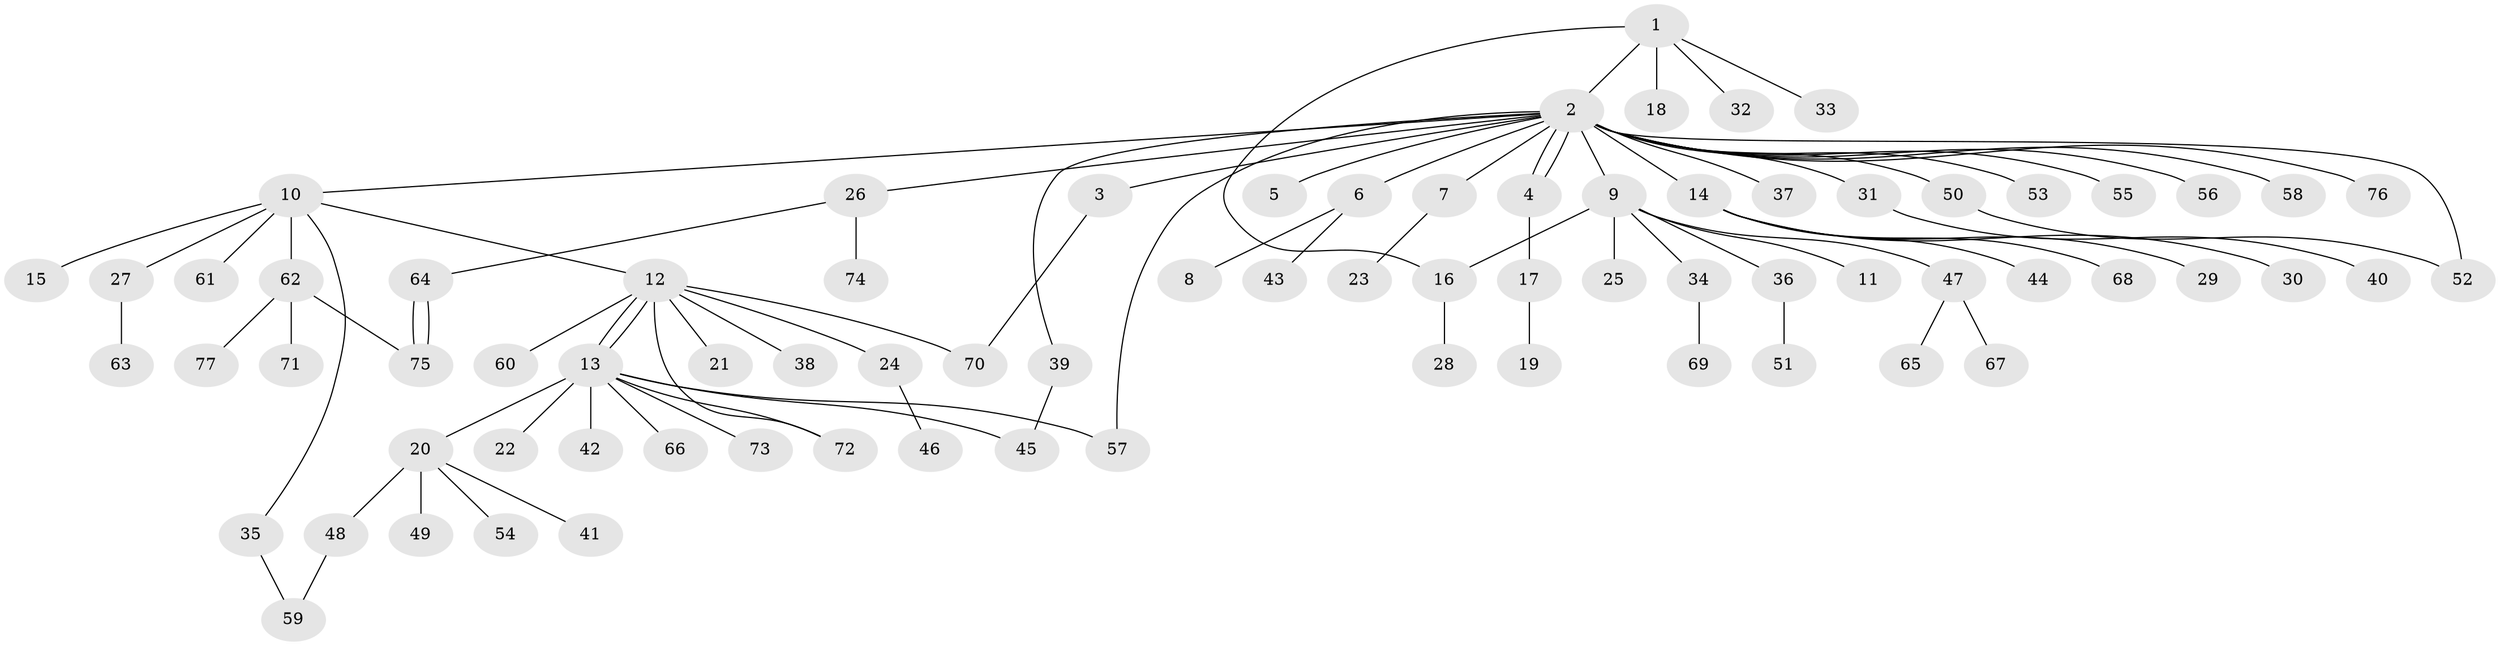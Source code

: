 // Generated by graph-tools (version 1.1) at 2025/35/03/09/25 02:35:49]
// undirected, 77 vertices, 87 edges
graph export_dot {
graph [start="1"]
  node [color=gray90,style=filled];
  1;
  2;
  3;
  4;
  5;
  6;
  7;
  8;
  9;
  10;
  11;
  12;
  13;
  14;
  15;
  16;
  17;
  18;
  19;
  20;
  21;
  22;
  23;
  24;
  25;
  26;
  27;
  28;
  29;
  30;
  31;
  32;
  33;
  34;
  35;
  36;
  37;
  38;
  39;
  40;
  41;
  42;
  43;
  44;
  45;
  46;
  47;
  48;
  49;
  50;
  51;
  52;
  53;
  54;
  55;
  56;
  57;
  58;
  59;
  60;
  61;
  62;
  63;
  64;
  65;
  66;
  67;
  68;
  69;
  70;
  71;
  72;
  73;
  74;
  75;
  76;
  77;
  1 -- 2;
  1 -- 16;
  1 -- 18;
  1 -- 32;
  1 -- 33;
  2 -- 3;
  2 -- 4;
  2 -- 4;
  2 -- 5;
  2 -- 6;
  2 -- 7;
  2 -- 9;
  2 -- 10;
  2 -- 14;
  2 -- 26;
  2 -- 31;
  2 -- 37;
  2 -- 39;
  2 -- 50;
  2 -- 52;
  2 -- 53;
  2 -- 55;
  2 -- 56;
  2 -- 57;
  2 -- 58;
  2 -- 76;
  3 -- 70;
  4 -- 17;
  6 -- 8;
  6 -- 43;
  7 -- 23;
  9 -- 11;
  9 -- 16;
  9 -- 25;
  9 -- 34;
  9 -- 36;
  9 -- 47;
  10 -- 12;
  10 -- 15;
  10 -- 27;
  10 -- 35;
  10 -- 61;
  10 -- 62;
  12 -- 13;
  12 -- 13;
  12 -- 21;
  12 -- 24;
  12 -- 38;
  12 -- 60;
  12 -- 70;
  12 -- 72;
  13 -- 20;
  13 -- 22;
  13 -- 42;
  13 -- 45;
  13 -- 57;
  13 -- 66;
  13 -- 72;
  13 -- 73;
  14 -- 29;
  14 -- 30;
  14 -- 44;
  14 -- 68;
  16 -- 28;
  17 -- 19;
  20 -- 41;
  20 -- 48;
  20 -- 49;
  20 -- 54;
  24 -- 46;
  26 -- 64;
  26 -- 74;
  27 -- 63;
  31 -- 40;
  34 -- 69;
  35 -- 59;
  36 -- 51;
  39 -- 45;
  47 -- 65;
  47 -- 67;
  48 -- 59;
  50 -- 52;
  62 -- 71;
  62 -- 75;
  62 -- 77;
  64 -- 75;
  64 -- 75;
}
